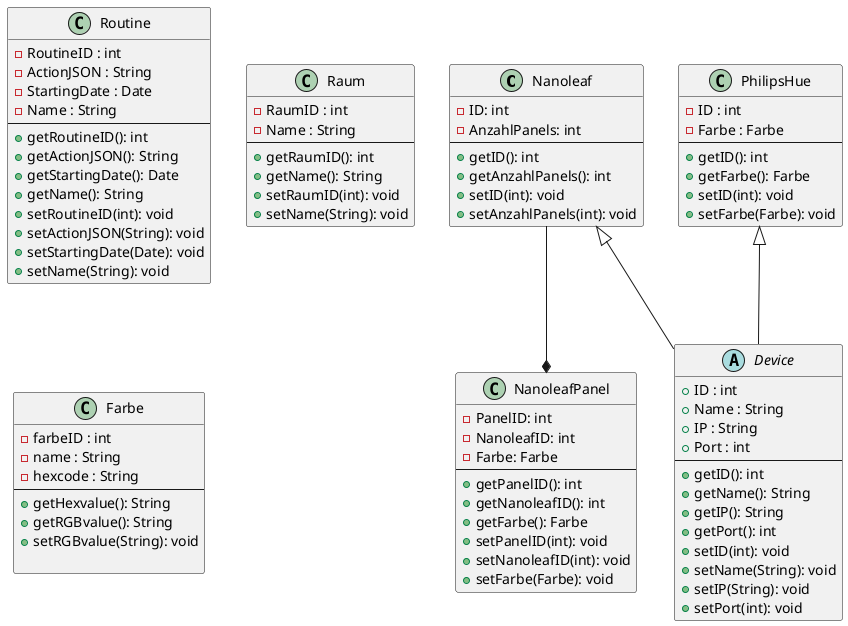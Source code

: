 @startuml Klassendiagramm Device SmartRoute

class Nanoleaf {
    - ID: int
    - AnzahlPanels: int
    ---
    + getID(): int
    + getAnzahlPanels(): int
    + setID(int): void
    + setAnzahlPanels(int): void
}

class NanoleafPanel {
    - PanelID: int
    - NanoleafID: int
    - Farbe: Farbe
    ---
    + getPanelID(): int
    + getNanoleafID(): int
    + getFarbe(): Farbe
    + setPanelID(int): void
    + setNanoleafID(int): void
    + setFarbe(Farbe): void
}

abstract class Device {
    + ID : int
    + Name : String
    + IP : String
    + Port : int
    ---
    + getID(): int
    + getName(): String
    + getIP(): String
    + getPort(): int
    + setID(int): void
    + setName(String): void
    + setIP(String): void
    + setPort(int): void
}

class PhilipsHue {
    - ID : int
    - Farbe : Farbe
    ---
    + getID(): int
    + getFarbe(): Farbe
    + setID(int): void
    + setFarbe(Farbe): void
}

class Routine {
    - RoutineID : int
    - ActionJSON : String
    - StartingDate : Date
    - Name : String
    ---
    + getRoutineID(): int
    + getActionJSON(): String
    + getStartingDate(): Date
    + getName(): String
    + setRoutineID(int): void
    + setActionJSON(String): void
    + setStartingDate(Date): void
    + setName(String): void
}

class Raum {
    - RaumID : int
    - Name : String
    ---
    + getRaumID(): int
    + getName(): String
    + setRaumID(int): void
    + setName(String): void
}

class Farbe {
    - farbeID : int
    - name : String
    - hexcode : String
    ---
    + getHexvalue(): String
    + getRGBvalue(): String
    + setRGBvalue(String): void
    
}

Nanoleaf --* NanoleafPanel

PhilipsHue <|-- Device
Nanoleaf <|-- Device


@enduml